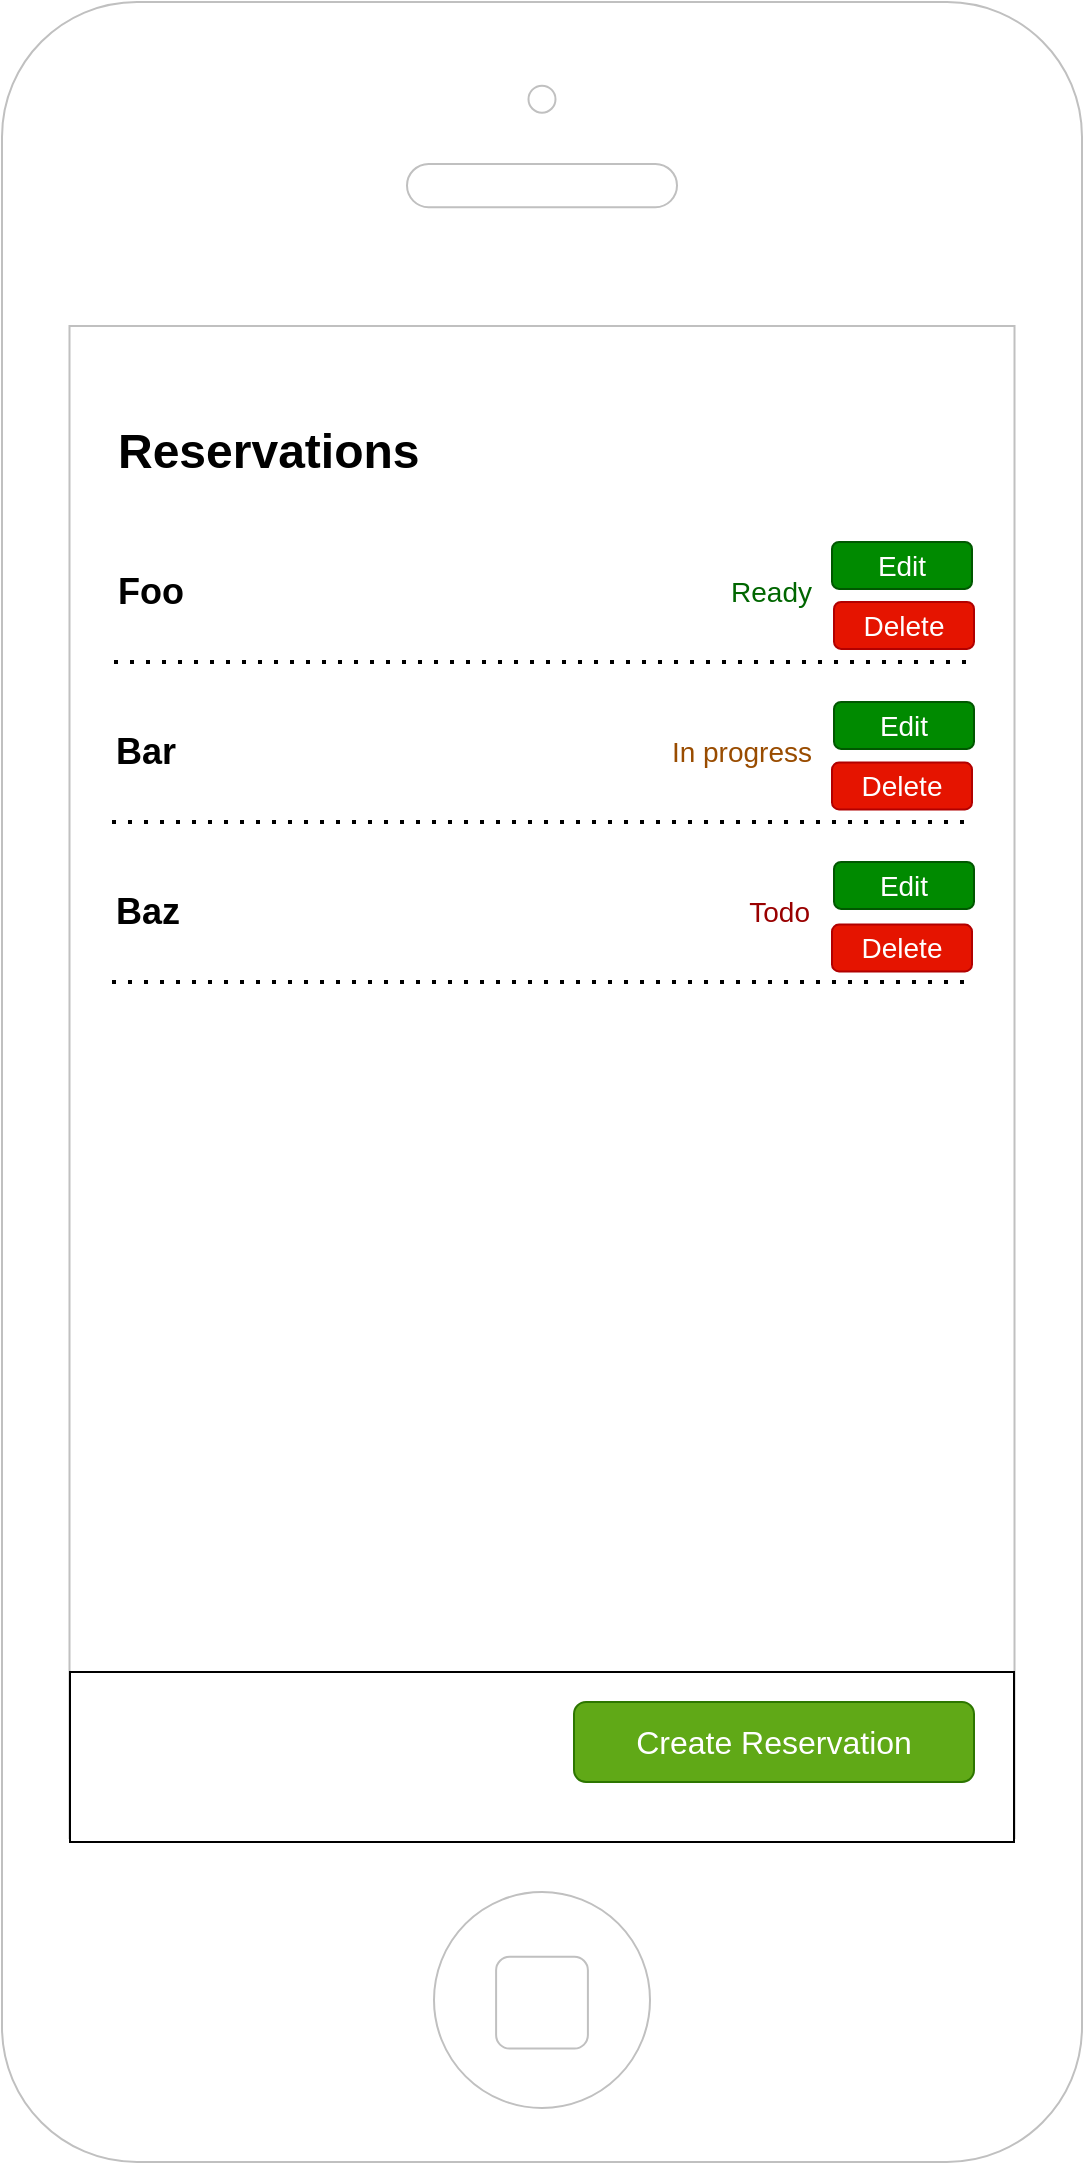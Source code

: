 <mxfile>
    <diagram id="DbeSObqCEBHpZqMJlmhy" name="Page-1">
        <mxGraphModel dx="1058" dy="505" grid="1" gridSize="10" guides="1" tooltips="1" connect="1" arrows="1" fold="1" page="1" pageScale="1" pageWidth="827" pageHeight="1169" math="0" shadow="0">
            <root>
                <mxCell id="0"/>
                <mxCell id="1" parent="0"/>
                <mxCell id="p_hHbGDJPM_kuDDimLqB-1" value="" style="html=1;verticalLabelPosition=bottom;labelBackgroundColor=#ffffff;verticalAlign=top;shadow=0;dashed=0;strokeWidth=1;shape=mxgraph.ios7.misc.iphone;strokeColor=#c0c0c0;movable=0;resizable=0;rotatable=0;deletable=0;editable=0;connectable=0;" parent="1" vertex="1">
                    <mxGeometry x="144" y="40" width="540" height="1080" as="geometry"/>
                </mxCell>
                <mxCell id="p_hHbGDJPM_kuDDimLqB-2" value="&lt;h1&gt;Reservations&lt;/h1&gt;" style="text;html=1;align=left;verticalAlign=middle;resizable=0;points=[];autosize=1;" parent="1" vertex="1">
                    <mxGeometry x="200" y="240" width="170" height="50" as="geometry"/>
                </mxCell>
                <mxCell id="p_hHbGDJPM_kuDDimLqB-7" value="&lt;h2&gt;Foo&lt;/h2&gt;" style="text;html=1;align=left;verticalAlign=middle;resizable=0;points=[];autosize=1;" parent="1" vertex="1">
                    <mxGeometry x="200" y="310" width="50" height="50" as="geometry"/>
                </mxCell>
                <mxCell id="p_hHbGDJPM_kuDDimLqB-11" value="&lt;font style=&quot;font-size: 14px&quot;&gt;Delete&lt;/font&gt;" style="rounded=1;html=1;shadow=0;dashed=0;whiteSpace=wrap;fontSize=10;fillColor=#e51400;align=center;strokeColor=#B20000;fontColor=#ffffff;" parent="1" vertex="1">
                    <mxGeometry x="560" y="340.0" width="70" height="23.44" as="geometry"/>
                </mxCell>
                <mxCell id="p_hHbGDJPM_kuDDimLqB-13" value="" style="endArrow=none;dashed=1;html=1;dashPattern=1 3;strokeWidth=2;" parent="1" edge="1">
                    <mxGeometry width="50" height="50" relative="1" as="geometry">
                        <mxPoint x="200" y="370" as="sourcePoint"/>
                        <mxPoint x="630" y="370" as="targetPoint"/>
                    </mxGeometry>
                </mxCell>
                <mxCell id="p_hHbGDJPM_kuDDimLqB-22" value="&lt;h2&gt;Bar&lt;/h2&gt;" style="text;html=1;align=left;verticalAlign=middle;resizable=0;points=[];autosize=1;" parent="1" vertex="1">
                    <mxGeometry x="199" y="390" width="50" height="50" as="geometry"/>
                </mxCell>
                <mxCell id="p_hHbGDJPM_kuDDimLqB-24" value="&lt;font style=&quot;font-size: 14px&quot;&gt;Delete&lt;/font&gt;" style="rounded=1;html=1;shadow=0;dashed=0;whiteSpace=wrap;fontSize=10;fillColor=#e51400;align=center;strokeColor=#B20000;fontColor=#ffffff;" parent="1" vertex="1">
                    <mxGeometry x="559" y="420.28" width="70" height="23.44" as="geometry"/>
                </mxCell>
                <mxCell id="p_hHbGDJPM_kuDDimLqB-25" value="" style="endArrow=none;dashed=1;html=1;dashPattern=1 3;strokeWidth=2;" parent="1" edge="1">
                    <mxGeometry width="50" height="50" relative="1" as="geometry">
                        <mxPoint x="199" y="450" as="sourcePoint"/>
                        <mxPoint x="629" y="450" as="targetPoint"/>
                    </mxGeometry>
                </mxCell>
                <mxCell id="p_hHbGDJPM_kuDDimLqB-26" value="&lt;h2&gt;Baz&lt;/h2&gt;" style="text;html=1;align=left;verticalAlign=middle;resizable=0;points=[];autosize=1;" parent="1" vertex="1">
                    <mxGeometry x="199" y="470" width="50" height="50" as="geometry"/>
                </mxCell>
                <mxCell id="p_hHbGDJPM_kuDDimLqB-28" value="&lt;font style=&quot;font-size: 14px&quot;&gt;Delete&lt;/font&gt;" style="rounded=1;html=1;shadow=0;dashed=0;whiteSpace=wrap;fontSize=10;fillColor=#e51400;align=center;strokeColor=#B20000;fontColor=#ffffff;" parent="1" vertex="1">
                    <mxGeometry x="559" y="501.28" width="70" height="23.44" as="geometry"/>
                </mxCell>
                <mxCell id="p_hHbGDJPM_kuDDimLqB-29" value="" style="endArrow=none;dashed=1;html=1;dashPattern=1 3;strokeWidth=2;" parent="1" edge="1">
                    <mxGeometry width="50" height="50" relative="1" as="geometry">
                        <mxPoint x="199" y="530" as="sourcePoint"/>
                        <mxPoint x="629" y="530" as="targetPoint"/>
                    </mxGeometry>
                </mxCell>
                <mxCell id="2" value="" style="rounded=0;whiteSpace=wrap;html=1;" parent="1" vertex="1">
                    <mxGeometry x="178" y="875" width="472" height="85" as="geometry"/>
                </mxCell>
                <mxCell id="3" value="&lt;font style=&quot;font-size: 16px&quot;&gt;Create Reservation&lt;/font&gt;" style="rounded=1;html=1;shadow=0;dashed=0;whiteSpace=wrap;fontSize=10;fillColor=#60a917;align=center;strokeColor=#2D7600;fontColor=#ffffff;" parent="1" vertex="1">
                    <mxGeometry x="430" y="890" width="200" height="40" as="geometry"/>
                </mxCell>
                <mxCell id="5" value="&lt;p&gt;&lt;span style=&quot;font-weight: normal&quot;&gt;&lt;font style=&quot;font-size: 14px&quot;&gt;Ready&lt;/font&gt;&lt;/span&gt;&lt;/p&gt;" style="text;html=1;align=right;verticalAlign=middle;resizable=0;points=[];autosize=1;fontColor=#006600;" parent="1" vertex="1">
                    <mxGeometry x="490" y="315" width="60" height="40" as="geometry"/>
                </mxCell>
                <mxCell id="6" value="&lt;p&gt;&lt;span style=&quot;font-weight: normal&quot;&gt;&lt;font style=&quot;font-size: 14px&quot;&gt;In progress&lt;/font&gt;&lt;/span&gt;&lt;/p&gt;" style="text;html=1;align=right;verticalAlign=middle;resizable=0;points=[];autosize=1;fontColor=#994C00;" parent="1" vertex="1">
                    <mxGeometry x="460" y="395" width="90" height="40" as="geometry"/>
                </mxCell>
                <mxCell id="7" value="&lt;p&gt;&lt;span style=&quot;font-weight: normal&quot;&gt;&lt;font style=&quot;font-size: 14px&quot; color=&quot;#990000&quot;&gt;Todo&lt;/font&gt;&lt;/span&gt;&lt;/p&gt;" style="text;html=1;align=right;verticalAlign=middle;resizable=0;points=[];autosize=1;fontColor=#994C00;" parent="1" vertex="1">
                    <mxGeometry x="499" y="475" width="50" height="40" as="geometry"/>
                </mxCell>
                <mxCell id="8" value="&lt;span style=&quot;font-size: 14px&quot;&gt;Edit&lt;br&gt;&lt;/span&gt;" style="rounded=1;html=1;shadow=0;dashed=0;whiteSpace=wrap;fontSize=10;fillColor=#008a00;align=center;strokeColor=#005700;fontColor=#ffffff;" vertex="1" parent="1">
                    <mxGeometry x="559" y="310" width="70" height="23.44" as="geometry"/>
                </mxCell>
                <mxCell id="10" value="&lt;span style=&quot;font-size: 14px&quot;&gt;Edit&lt;br&gt;&lt;/span&gt;" style="rounded=1;html=1;shadow=0;dashed=0;whiteSpace=wrap;fontSize=10;fillColor=#008a00;align=center;strokeColor=#005700;fontColor=#ffffff;" vertex="1" parent="1">
                    <mxGeometry x="560" y="390" width="70" height="23.44" as="geometry"/>
                </mxCell>
                <mxCell id="11" value="&lt;span style=&quot;font-size: 14px&quot;&gt;Edit&lt;br&gt;&lt;/span&gt;" style="rounded=1;html=1;shadow=0;dashed=0;whiteSpace=wrap;fontSize=10;fillColor=#008a00;align=center;strokeColor=#005700;fontColor=#ffffff;" vertex="1" parent="1">
                    <mxGeometry x="560" y="470" width="70" height="23.44" as="geometry"/>
                </mxCell>
            </root>
        </mxGraphModel>
    </diagram>
</mxfile>